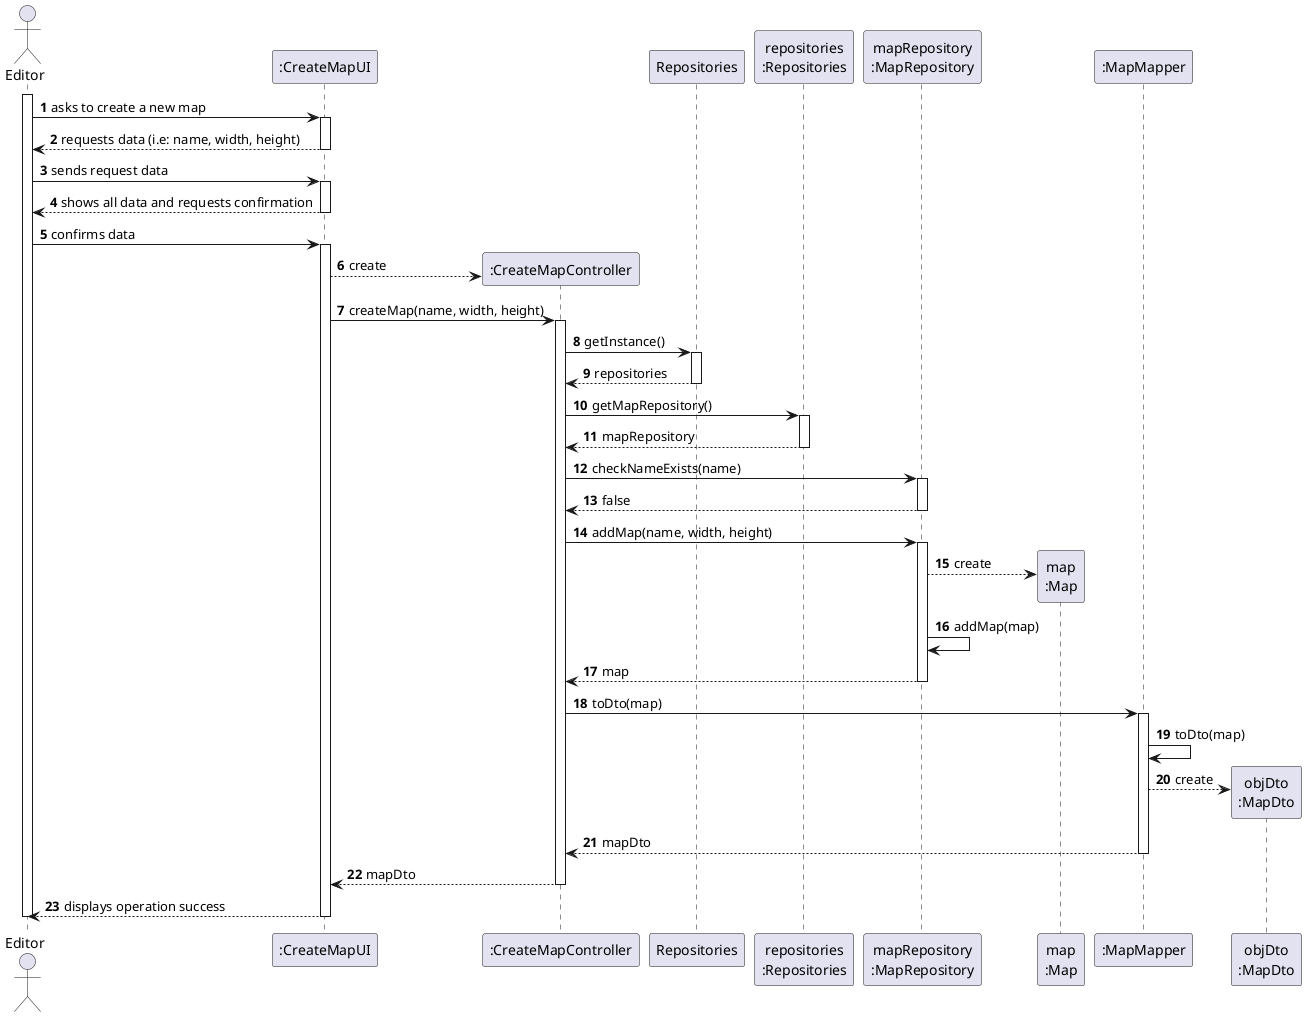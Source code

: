 @startuml
'skinparam monochrome true
skinparam packageStyle rectangle
skinparam shadowing false

autonumber

'hide footbox
actor "Editor" as USER
participant ":CreateMapUI" as UI
participant ":CreateMapController" as CTRL
participant "Repositories" as REPOS_SINGLETON
participant "repositories\n:Repositories" as REPOS
participant "mapRepository\n:MapRepository" as MAP_REPO
participant "map\n:Map" as MAP
participant ":MapMapper" as MAPPER
participant "objDto\n:MapDto" as MapDto

activate USER

    USER -> UI : asks to create a new map

    activate UI

        UI --> USER : requests data (i.e: name, width, height)

    deactivate UI

    USER -> UI : sends request data

    activate UI

        UI --> USER : shows all data and requests confirmation

    deactivate UI

    USER -> UI : confirms data

    activate UI

        UI --> CTRL** : create

        UI -> CTRL : createMap(name, width, height)

        activate CTRL

            CTRL -> REPOS_SINGLETON : getInstance()

            activate REPOS_SINGLETON

                REPOS_SINGLETON --> CTRL : repositories

            deactivate REPOS_SINGLETON

            CTRL -> REPOS : getMapRepository()

            activate REPOS

                REPOS --> CTRL : mapRepository

            deactivate REPOS

            CTRL -> MAP_REPO : checkNameExists(name)

            activate MAP_REPO

                MAP_REPO --> CTRL : false

            deactivate MAP_REPO

            CTRL -> MAP_REPO : addMap(name, width, height)

            activate MAP_REPO

                MAP_REPO --> MAP** : create

                MAP_REPO -> MAP_REPO : addMap(map)

                MAP_REPO --> CTRL : map

            deactivate MAP_REPO

            CTRL -> MAPPER: toDto(map)

            activate MAPPER

                MAPPER -> MAPPER: toDto(map)

                MAPPER --> MapDto**: create

                MAPPER --> CTRL: mapDto

            deactivate MAPPER

            CTRL --> UI : mapDto

        deactivate CTRL

        UI --> USER : displays operation success
    
    deactivate UI

deactivate USER

@enduml